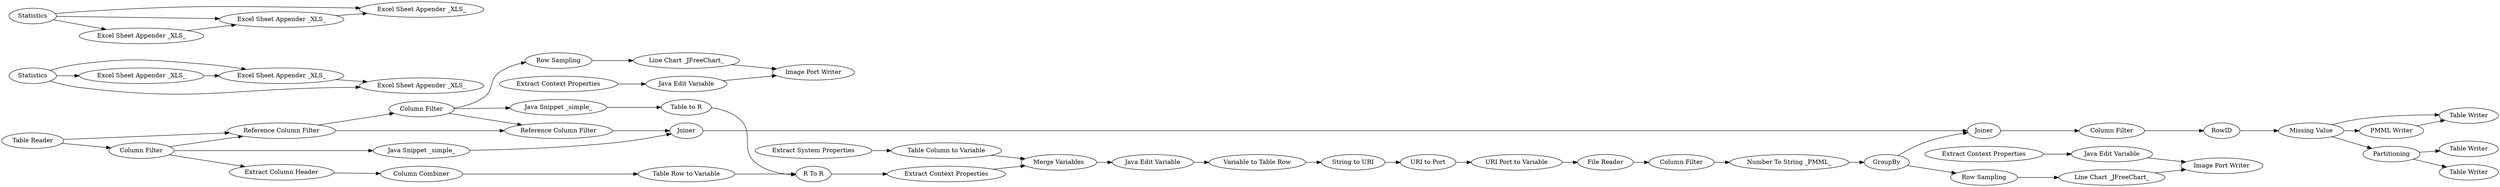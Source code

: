 digraph {
	"3577407491642717402_186" [label="Image Port Writer"]
	"-4209598937571883153_253" [label="Excel Sheet Appender _XLS_"]
	"4639139614214368976_226" [label="File Reader"]
	"3577407491642717402_13" [label=Statistics]
	"-4209598937571883153_257" [label="Row Sampling"]
	"4639139614214368976_210" [label="Table Row to Variable"]
	"-4209598937571883153_186" [label="Image Port Writer"]
	"4639139614214368976_229" [label="Java Snippet _simple_"]
	"4639139614214368976_230" [label=Joiner]
	"4639139614214368976_255" [label="Table Writer"]
	"4639139614214368976_225" [label="URI Port to Variable"]
	"4639139614214368976_164" [label="Column Filter"]
	"4639139614214368976_400" [label=RowID]
	"4639139614214368976_232" [label="Reference Column Filter"]
	"4639139614214368976_125" [label=Partitioning]
	"4639139614214368976_403" [label="Merge Variables"]
	"4639139614214368976_231" [label="Number To String _PMML_"]
	"-4209598937571883153_217" [label="Extract Context Properties"]
	"3577407491642717402_218" [label="Java Edit Variable"]
	"-4209598937571883153_256" [label="Line Chart _JFreeChart_"]
	"3577407491642717402_257" [label="Row Sampling"]
	"4639139614214368976_167" [label="Column Combiner"]
	"3577407491642717402_254" [label="Excel Sheet Appender _XLS_"]
	"4639139614214368976_212" [label="Reference Column Filter"]
	"4639139614214368976_213" [label="Column Filter"]
	"4639139614214368976_227" [label=GroupBy]
	"-4209598937571883153_13" [label=Statistics]
	"4639139614214368976_163" [label="Table Reader"]
	"4639139614214368976_405" [label="Column Filter"]
	"3577407491642717402_253" [label="Excel Sheet Appender _XLS_"]
	"4639139614214368976_402" [label="Extract System Properties"]
	"-4209598937571883153_218" [label="Java Edit Variable"]
	"4639139614214368976_159" [label="PMML Writer"]
	"-4209598937571883153_252" [label="Excel Sheet Appender _XLS_"]
	"4639139614214368976_399" [label="Missing Value"]
	"3577407491642717402_217" [label="Extract Context Properties"]
	"3577407491642717402_256" [label="Line Chart _JFreeChart_"]
	"4639139614214368976_404" [label="Table Column to Variable"]
	"4639139614214368976_7" [label="R To R"]
	"3577407491642717402_252" [label="Excel Sheet Appender _XLS_"]
	"4639139614214368976_217" [label="Extract Context Properties"]
	"4639139614214368976_401" [label="Column Filter"]
	"4639139614214368976_6" [label="Table to R"]
	"4639139614214368976_181" [label="Table Writer"]
	"4639139614214368976_223" [label="String to URI"]
	"4639139614214368976_211" [label="Java Snippet _simple_"]
	"4639139614214368976_218" [label="Java Edit Variable"]
	"4639139614214368976_233" [label=Joiner]
	"4639139614214368976_166" [label="Extract Column Header"]
	"4639139614214368976_224" [label="URI to Port"]
	"-4209598937571883153_254" [label="Excel Sheet Appender _XLS_"]
	"4639139614214368976_221" [label="Variable to Table Row"]
	"4639139614214368976_254" [label="Table Writer"]
	"4639139614214368976_211" -> "4639139614214368976_6"
	"4639139614214368976_231" -> "4639139614214368976_227"
	"4639139614214368976_212" -> "4639139614214368976_232"
	"4639139614214368976_405" -> "4639139614214368976_231"
	"4639139614214368976_399" -> "4639139614214368976_255"
	"4639139614214368976_213" -> "4639139614214368976_232"
	"4639139614214368976_166" -> "4639139614214368976_167"
	"4639139614214368976_159" -> "4639139614214368976_255"
	"-4209598937571883153_256" -> "-4209598937571883153_186"
	"-4209598937571883153_13" -> "-4209598937571883153_252"
	"4639139614214368976_402" -> "4639139614214368976_404"
	"4639139614214368976_403" -> "4639139614214368976_218"
	"4639139614214368976_7" -> "4639139614214368976_217"
	"4639139614214368976_212" -> "4639139614214368976_213"
	"3577407491642717402_256" -> "3577407491642717402_186"
	"3577407491642717402_13" -> "3577407491642717402_254"
	"-4209598937571883153_13" -> "-4209598937571883153_253"
	"4639139614214368976_167" -> "4639139614214368976_210"
	"4639139614214368976_404" -> "4639139614214368976_403"
	"4639139614214368976_229" -> "4639139614214368976_230"
	"3577407491642717402_218" -> "3577407491642717402_186"
	"3577407491642717402_257" -> "3577407491642717402_256"
	"4639139614214368976_213" -> "4639139614214368976_211"
	"-4209598937571883153_217" -> "-4209598937571883153_218"
	"4639139614214368976_6" -> "4639139614214368976_7"
	"4639139614214368976_400" -> "4639139614214368976_399"
	"4639139614214368976_125" -> "4639139614214368976_181"
	"4639139614214368976_224" -> "4639139614214368976_225"
	"4639139614214368976_225" -> "4639139614214368976_226"
	"4639139614214368976_232" -> "4639139614214368976_230"
	"4639139614214368976_213" -> "3577407491642717402_257"
	"4639139614214368976_210" -> "4639139614214368976_7"
	"4639139614214368976_230" -> "4639139614214368976_233"
	"4639139614214368976_227" -> "4639139614214368976_233"
	"4639139614214368976_401" -> "4639139614214368976_400"
	"3577407491642717402_13" -> "3577407491642717402_253"
	"4639139614214368976_164" -> "4639139614214368976_212"
	"3577407491642717402_217" -> "3577407491642717402_218"
	"4639139614214368976_164" -> "4639139614214368976_229"
	"4639139614214368976_227" -> "-4209598937571883153_257"
	"4639139614214368976_163" -> "4639139614214368976_164"
	"4639139614214368976_399" -> "4639139614214368976_159"
	"3577407491642717402_252" -> "3577407491642717402_253"
	"4639139614214368976_217" -> "4639139614214368976_403"
	"4639139614214368976_218" -> "4639139614214368976_221"
	"4639139614214368976_233" -> "4639139614214368976_401"
	"4639139614214368976_223" -> "4639139614214368976_224"
	"4639139614214368976_125" -> "4639139614214368976_254"
	"4639139614214368976_226" -> "4639139614214368976_405"
	"-4209598937571883153_13" -> "-4209598937571883153_254"
	"4639139614214368976_164" -> "4639139614214368976_166"
	"4639139614214368976_399" -> "4639139614214368976_125"
	"-4209598937571883153_257" -> "-4209598937571883153_256"
	"-4209598937571883153_253" -> "-4209598937571883153_254"
	"-4209598937571883153_252" -> "-4209598937571883153_253"
	"3577407491642717402_253" -> "3577407491642717402_254"
	"3577407491642717402_13" -> "3577407491642717402_252"
	"4639139614214368976_163" -> "4639139614214368976_212"
	"-4209598937571883153_218" -> "-4209598937571883153_186"
	"4639139614214368976_221" -> "4639139614214368976_223"
	rankdir=LR
}
